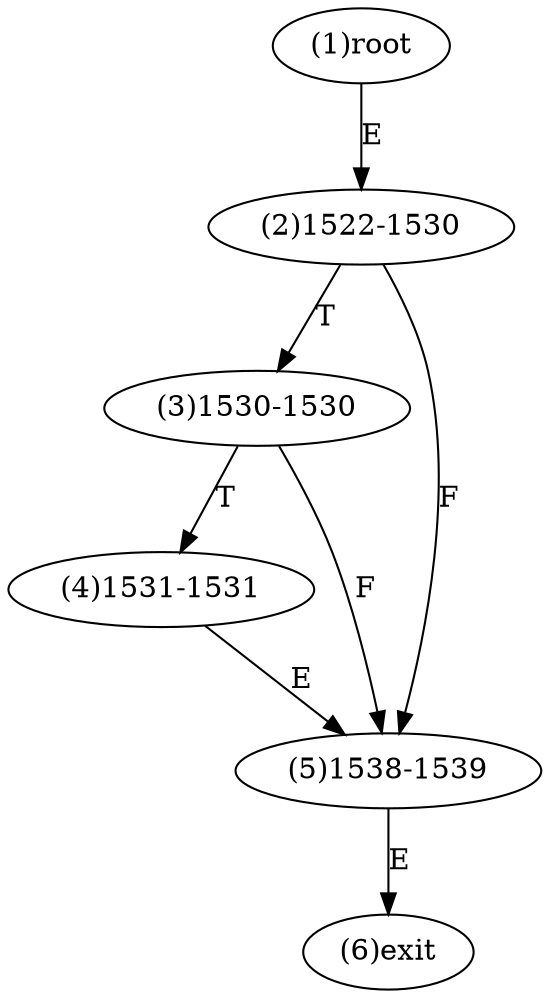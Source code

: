digraph "" { 
1[ label="(1)root"];
2[ label="(2)1522-1530"];
3[ label="(3)1530-1530"];
4[ label="(4)1531-1531"];
5[ label="(5)1538-1539"];
6[ label="(6)exit"];
1->2[ label="E"];
2->5[ label="F"];
2->3[ label="T"];
3->5[ label="F"];
3->4[ label="T"];
4->5[ label="E"];
5->6[ label="E"];
}